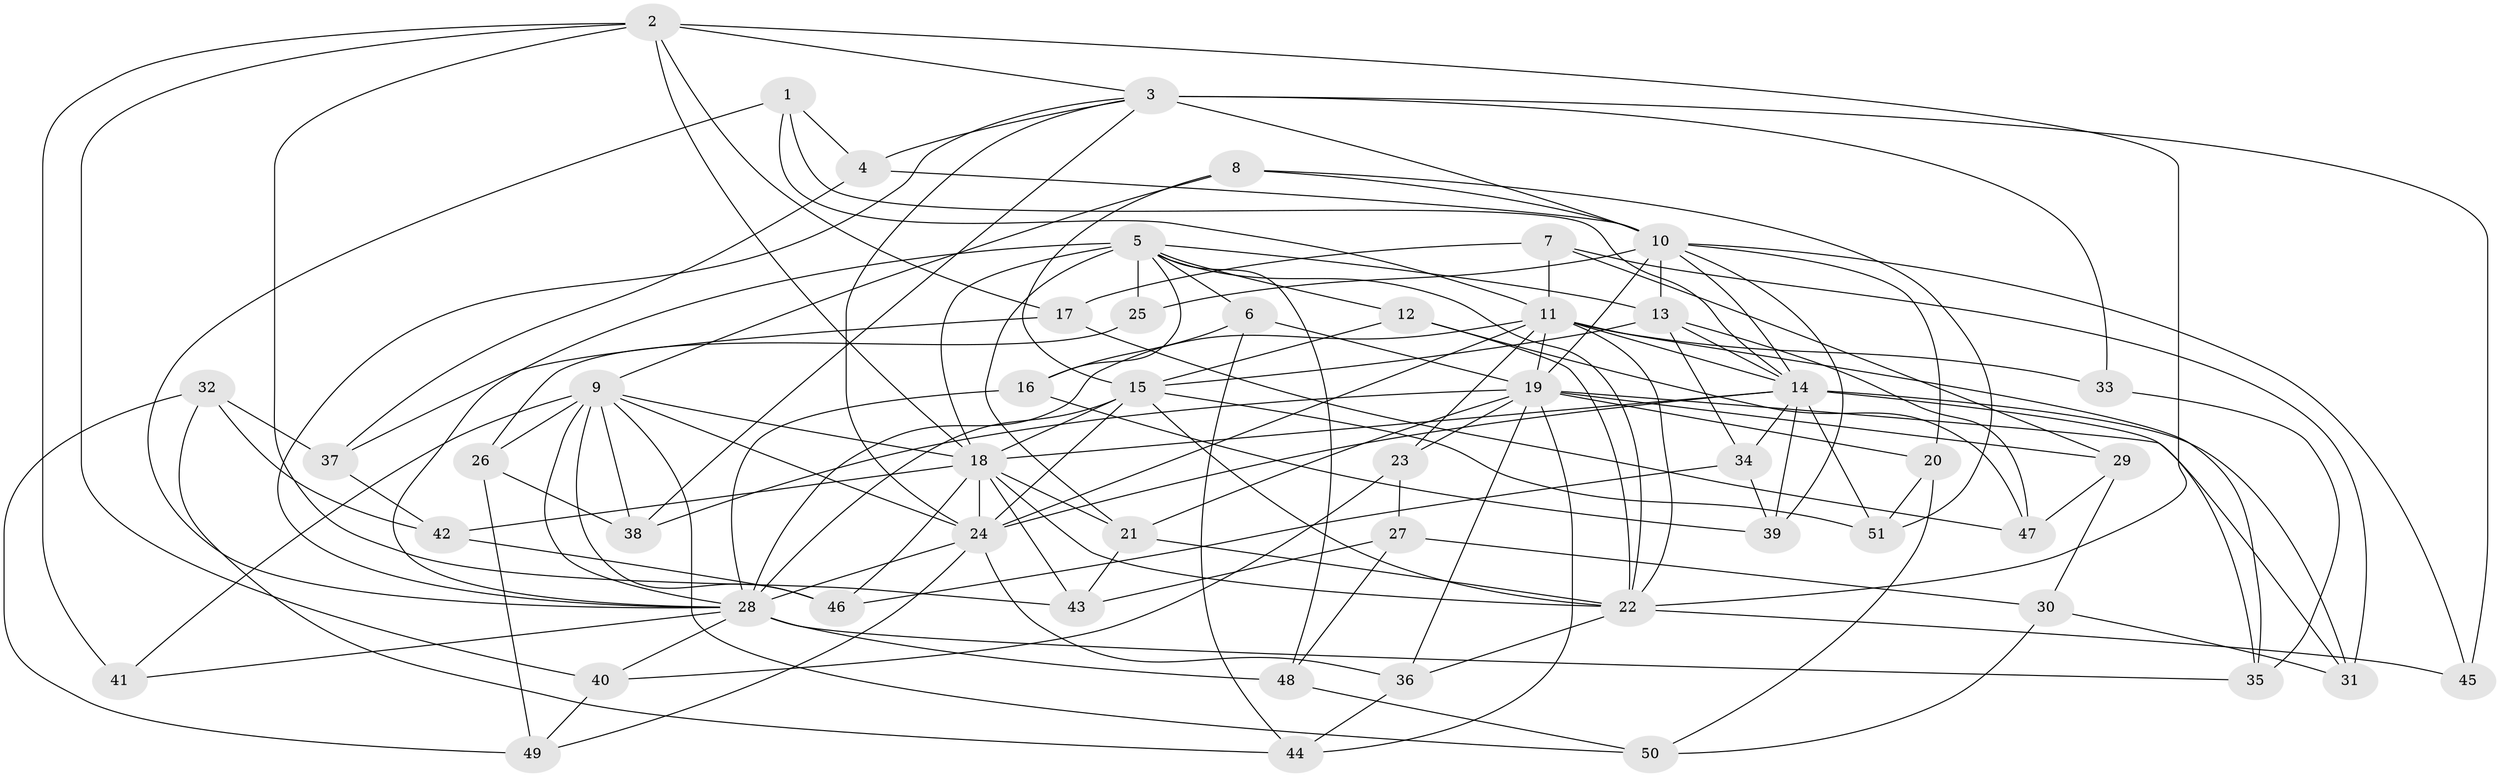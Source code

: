 // original degree distribution, {4: 1.0}
// Generated by graph-tools (version 1.1) at 2025/38/03/09/25 02:38:10]
// undirected, 51 vertices, 138 edges
graph export_dot {
graph [start="1"]
  node [color=gray90,style=filled];
  1;
  2;
  3;
  4;
  5;
  6;
  7;
  8;
  9;
  10;
  11;
  12;
  13;
  14;
  15;
  16;
  17;
  18;
  19;
  20;
  21;
  22;
  23;
  24;
  25;
  26;
  27;
  28;
  29;
  30;
  31;
  32;
  33;
  34;
  35;
  36;
  37;
  38;
  39;
  40;
  41;
  42;
  43;
  44;
  45;
  46;
  47;
  48;
  49;
  50;
  51;
  1 -- 4 [weight=1.0];
  1 -- 11 [weight=1.0];
  1 -- 14 [weight=1.0];
  1 -- 28 [weight=1.0];
  2 -- 3 [weight=1.0];
  2 -- 17 [weight=1.0];
  2 -- 18 [weight=2.0];
  2 -- 22 [weight=1.0];
  2 -- 40 [weight=1.0];
  2 -- 41 [weight=1.0];
  2 -- 43 [weight=1.0];
  3 -- 4 [weight=1.0];
  3 -- 10 [weight=1.0];
  3 -- 24 [weight=1.0];
  3 -- 28 [weight=1.0];
  3 -- 33 [weight=2.0];
  3 -- 38 [weight=1.0];
  3 -- 45 [weight=2.0];
  4 -- 10 [weight=1.0];
  4 -- 37 [weight=1.0];
  5 -- 6 [weight=1.0];
  5 -- 12 [weight=1.0];
  5 -- 13 [weight=1.0];
  5 -- 16 [weight=1.0];
  5 -- 18 [weight=1.0];
  5 -- 21 [weight=2.0];
  5 -- 22 [weight=1.0];
  5 -- 25 [weight=2.0];
  5 -- 28 [weight=1.0];
  5 -- 48 [weight=1.0];
  6 -- 16 [weight=1.0];
  6 -- 19 [weight=1.0];
  6 -- 44 [weight=1.0];
  7 -- 11 [weight=1.0];
  7 -- 17 [weight=1.0];
  7 -- 29 [weight=1.0];
  7 -- 31 [weight=1.0];
  8 -- 9 [weight=1.0];
  8 -- 10 [weight=1.0];
  8 -- 15 [weight=1.0];
  8 -- 51 [weight=1.0];
  9 -- 18 [weight=1.0];
  9 -- 24 [weight=1.0];
  9 -- 26 [weight=1.0];
  9 -- 28 [weight=1.0];
  9 -- 38 [weight=1.0];
  9 -- 41 [weight=2.0];
  9 -- 46 [weight=1.0];
  9 -- 50 [weight=1.0];
  10 -- 13 [weight=1.0];
  10 -- 14 [weight=2.0];
  10 -- 19 [weight=2.0];
  10 -- 20 [weight=1.0];
  10 -- 25 [weight=1.0];
  10 -- 39 [weight=1.0];
  10 -- 45 [weight=1.0];
  11 -- 14 [weight=1.0];
  11 -- 19 [weight=1.0];
  11 -- 22 [weight=1.0];
  11 -- 23 [weight=1.0];
  11 -- 24 [weight=1.0];
  11 -- 28 [weight=1.0];
  11 -- 33 [weight=1.0];
  11 -- 35 [weight=1.0];
  12 -- 15 [weight=1.0];
  12 -- 22 [weight=1.0];
  12 -- 47 [weight=1.0];
  13 -- 14 [weight=1.0];
  13 -- 15 [weight=1.0];
  13 -- 34 [weight=1.0];
  13 -- 47 [weight=1.0];
  14 -- 18 [weight=1.0];
  14 -- 24 [weight=1.0];
  14 -- 31 [weight=1.0];
  14 -- 34 [weight=1.0];
  14 -- 35 [weight=1.0];
  14 -- 39 [weight=1.0];
  14 -- 51 [weight=1.0];
  15 -- 18 [weight=1.0];
  15 -- 22 [weight=2.0];
  15 -- 24 [weight=4.0];
  15 -- 28 [weight=1.0];
  15 -- 51 [weight=1.0];
  16 -- 28 [weight=1.0];
  16 -- 39 [weight=1.0];
  17 -- 37 [weight=1.0];
  17 -- 47 [weight=1.0];
  18 -- 21 [weight=1.0];
  18 -- 22 [weight=1.0];
  18 -- 24 [weight=1.0];
  18 -- 42 [weight=1.0];
  18 -- 43 [weight=1.0];
  18 -- 46 [weight=1.0];
  19 -- 20 [weight=1.0];
  19 -- 21 [weight=1.0];
  19 -- 23 [weight=1.0];
  19 -- 29 [weight=1.0];
  19 -- 31 [weight=1.0];
  19 -- 36 [weight=1.0];
  19 -- 38 [weight=1.0];
  19 -- 44 [weight=1.0];
  20 -- 50 [weight=1.0];
  20 -- 51 [weight=1.0];
  21 -- 22 [weight=1.0];
  21 -- 43 [weight=1.0];
  22 -- 36 [weight=1.0];
  22 -- 45 [weight=1.0];
  23 -- 27 [weight=1.0];
  23 -- 40 [weight=1.0];
  24 -- 28 [weight=1.0];
  24 -- 36 [weight=1.0];
  24 -- 49 [weight=1.0];
  25 -- 26 [weight=1.0];
  26 -- 38 [weight=1.0];
  26 -- 49 [weight=1.0];
  27 -- 30 [weight=1.0];
  27 -- 43 [weight=1.0];
  27 -- 48 [weight=1.0];
  28 -- 35 [weight=1.0];
  28 -- 40 [weight=1.0];
  28 -- 41 [weight=1.0];
  28 -- 48 [weight=1.0];
  29 -- 30 [weight=1.0];
  29 -- 47 [weight=1.0];
  30 -- 31 [weight=1.0];
  30 -- 50 [weight=1.0];
  32 -- 37 [weight=1.0];
  32 -- 42 [weight=1.0];
  32 -- 44 [weight=1.0];
  32 -- 49 [weight=1.0];
  33 -- 35 [weight=1.0];
  34 -- 39 [weight=1.0];
  34 -- 46 [weight=1.0];
  36 -- 44 [weight=1.0];
  37 -- 42 [weight=1.0];
  40 -- 49 [weight=1.0];
  42 -- 46 [weight=1.0];
  48 -- 50 [weight=1.0];
}
